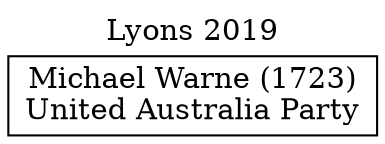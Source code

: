 // House preference flow
digraph "Michael Warne (1723)_Lyons_2019" {
	graph [label="Lyons 2019" labelloc=t mclimit=10]
	node [shape=box]
	"Michael Warne (1723)" [label="Michael Warne (1723)
United Australia Party"]
}
